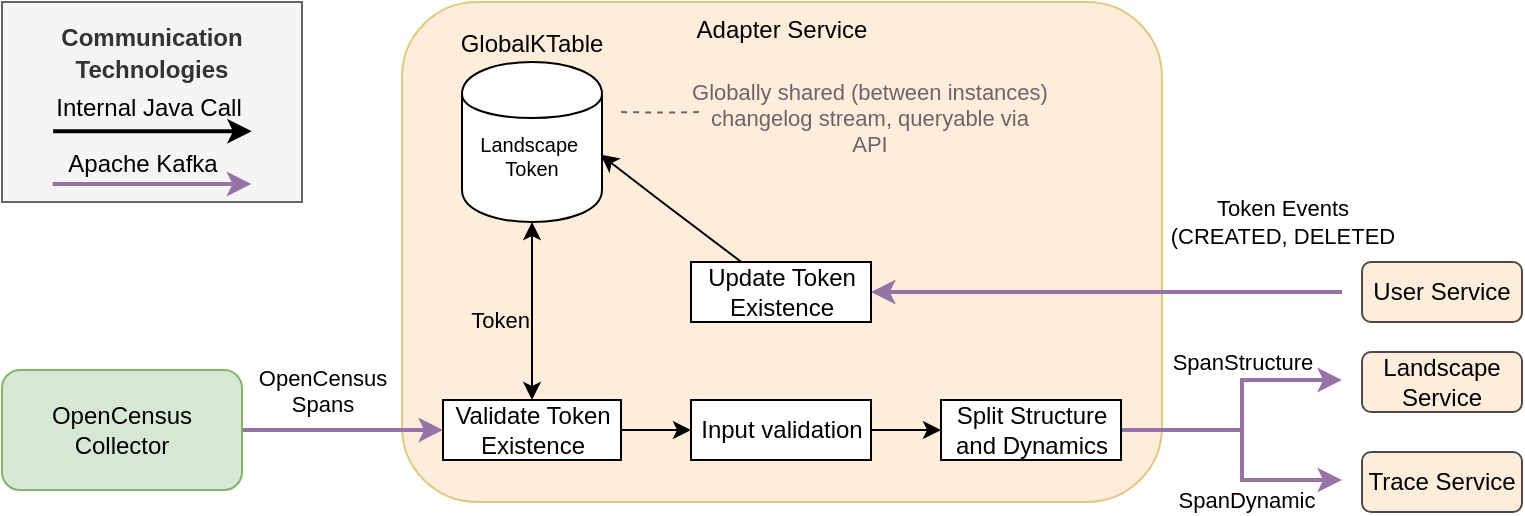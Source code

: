 <mxfile version="17.4.2" type="device"><diagram id="iTUws70f3Cfsyq5cf-gR" name="adapter-service"><mxGraphModel dx="598" dy="836" grid="1" gridSize="10" guides="1" tooltips="1" connect="1" arrows="1" fold="1" page="1" pageScale="1" pageWidth="827" pageHeight="1169" math="0" shadow="0"><root><mxCell id="KHgIsC78do_uO0n3jlSJ-0"/><mxCell id="KHgIsC78do_uO0n3jlSJ-1" parent="KHgIsC78do_uO0n3jlSJ-0"/><mxCell id="8me8fZQcpxBqdFi8FnWx-0" value="Adapter Service" style="rounded=1;whiteSpace=wrap;html=1;fillColor=#FFE6CC;strokeColor=#d6b656;verticalAlign=top;opacity=70;" parent="KHgIsC78do_uO0n3jlSJ-1" vertex="1"><mxGeometry x="1040" y="10" width="380" height="250" as="geometry"/></mxCell><mxCell id="PefKdxGtpKVe3ikFe_hI-6" style="edgeStyle=orthogonalEdgeStyle;rounded=0;orthogonalLoop=1;jettySize=auto;html=1;exitX=1;exitY=0.5;exitDx=0;exitDy=0;labelBackgroundColor=none;startArrow=none;startFill=0;strokeWidth=1;" parent="KHgIsC78do_uO0n3jlSJ-1" source="8me8fZQcpxBqdFi8FnWx-17" target="PefKdxGtpKVe3ikFe_hI-5" edge="1"><mxGeometry relative="1" as="geometry"/></mxCell><mxCell id="8me8fZQcpxBqdFi8FnWx-17" value="Validate Token&lt;br&gt;Existence" style="rounded=0;whiteSpace=wrap;html=1;align=center;verticalAlign=middle;" parent="KHgIsC78do_uO0n3jlSJ-1" vertex="1"><mxGeometry x="1060.5" y="209" width="89" height="30" as="geometry"/></mxCell><mxCell id="8me8fZQcpxBqdFi8FnWx-24" value="OpenCensus &lt;br&gt;Spans" style="edgeStyle=orthogonalEdgeStyle;rounded=0;orthogonalLoop=1;jettySize=auto;html=1;strokeWidth=2;labelPosition=center;verticalLabelPosition=top;align=center;verticalAlign=bottom;labelBackgroundColor=none;strokeColor=#9673A6;" parent="KHgIsC78do_uO0n3jlSJ-1" source="8me8fZQcpxBqdFi8FnWx-23" target="8me8fZQcpxBqdFi8FnWx-17" edge="1"><mxGeometry x="-0.204" y="4" relative="1" as="geometry"><mxPoint as="offset"/></mxGeometry></mxCell><mxCell id="8me8fZQcpxBqdFi8FnWx-23" value="OpenCensus&lt;br&gt;Collector" style="rounded=1;whiteSpace=wrap;html=1;fillColor=#d5e8d4;strokeColor=#82b366;" parent="KHgIsC78do_uO0n3jlSJ-1" vertex="1"><mxGeometry x="840" y="194" width="120" height="60" as="geometry"/></mxCell><mxCell id="PefKdxGtpKVe3ikFe_hI-0" value="" style="group" parent="KHgIsC78do_uO0n3jlSJ-1" vertex="1" connectable="0"><mxGeometry x="1070" y="40" width="70" height="80" as="geometry"/></mxCell><mxCell id="PefKdxGtpKVe3ikFe_hI-1" value="GlobalKTable" style="shape=cylinder;whiteSpace=wrap;html=1;boundedLbl=1;backgroundOutline=1;verticalAlign=bottom;labelPosition=center;verticalLabelPosition=top;align=center;" parent="PefKdxGtpKVe3ikFe_hI-0" vertex="1"><mxGeometry width="70" height="80" as="geometry"/></mxCell><mxCell id="PefKdxGtpKVe3ikFe_hI-2" value="Landscape&amp;nbsp;&lt;br&gt;Token" style="text;html=1;strokeColor=none;fillColor=none;align=center;verticalAlign=middle;whiteSpace=wrap;rounded=0;fontSize=10;fontStyle=0" parent="PefKdxGtpKVe3ikFe_hI-0" vertex="1"><mxGeometry y="24" width="70" height="45" as="geometry"/></mxCell><mxCell id="PefKdxGtpKVe3ikFe_hI-4" value="Token" style="edgeStyle=orthogonalEdgeStyle;rounded=0;orthogonalLoop=1;jettySize=auto;html=1;strokeWidth=1;exitX=0.5;exitY=1;exitDx=0;exitDy=0;startArrow=classic;startFill=1;labelBackgroundColor=none;labelPosition=left;verticalLabelPosition=middle;align=right;verticalAlign=middle;" parent="KHgIsC78do_uO0n3jlSJ-1" source="PefKdxGtpKVe3ikFe_hI-1" target="8me8fZQcpxBqdFi8FnWx-17" edge="1"><mxGeometry x="0.091" relative="1" as="geometry"><mxPoint as="offset"/></mxGeometry></mxCell><mxCell id="PefKdxGtpKVe3ikFe_hI-8" style="edgeStyle=orthogonalEdgeStyle;rounded=0;orthogonalLoop=1;jettySize=auto;html=1;exitX=1;exitY=0.5;exitDx=0;exitDy=0;labelBackgroundColor=none;startArrow=none;startFill=0;strokeWidth=1;" parent="KHgIsC78do_uO0n3jlSJ-1" source="PefKdxGtpKVe3ikFe_hI-5" target="PefKdxGtpKVe3ikFe_hI-7" edge="1"><mxGeometry relative="1" as="geometry"/></mxCell><mxCell id="PefKdxGtpKVe3ikFe_hI-5" value="Input validation" style="rounded=0;whiteSpace=wrap;html=1;" parent="KHgIsC78do_uO0n3jlSJ-1" vertex="1"><mxGeometry x="1184.5" y="209" width="90" height="30" as="geometry"/></mxCell><mxCell id="0oJR8Nc0XcYzCmW3e96K-2" value="SpanStructure" style="edgeStyle=orthogonalEdgeStyle;rounded=0;orthogonalLoop=1;jettySize=auto;html=1;exitX=1;exitY=0.5;exitDx=0;exitDy=0;entryX=0;entryY=0.5;entryDx=0;entryDy=0;labelBackgroundColor=none;startArrow=none;startFill=0;strokeWidth=2;labelPosition=center;verticalLabelPosition=top;align=center;verticalAlign=bottom;strokeColor=#9673A6;" parent="KHgIsC78do_uO0n3jlSJ-1" source="PefKdxGtpKVe3ikFe_hI-7" edge="1"><mxGeometry x="0.262" relative="1" as="geometry"><Array as="points"><mxPoint x="1460" y="224"/><mxPoint x="1460" y="199"/></Array><mxPoint as="offset"/><mxPoint x="1510" y="199" as="targetPoint"/></mxGeometry></mxCell><mxCell id="0oJR8Nc0XcYzCmW3e96K-3" style="edgeStyle=orthogonalEdgeStyle;rounded=0;orthogonalLoop=1;jettySize=auto;html=1;exitX=1;exitY=0.5;exitDx=0;exitDy=0;entryX=0;entryY=0.5;entryDx=0;entryDy=0;labelBackgroundColor=none;startArrow=none;startFill=0;strokeWidth=2;labelPosition=center;verticalLabelPosition=bottom;align=center;verticalAlign=top;strokeColor=#9673A6;" parent="KHgIsC78do_uO0n3jlSJ-1" source="PefKdxGtpKVe3ikFe_hI-7" edge="1"><mxGeometry relative="1" as="geometry"><Array as="points"><mxPoint x="1460" y="224"/><mxPoint x="1460" y="249"/></Array><mxPoint x="1510" y="249" as="targetPoint"/></mxGeometry></mxCell><mxCell id="0oJR8Nc0XcYzCmW3e96K-4" value="SpanDynamic" style="edgeLabel;html=1;align=center;verticalAlign=middle;resizable=0;points=[];" parent="0oJR8Nc0XcYzCmW3e96K-3" vertex="1" connectable="0"><mxGeometry x="0.292" relative="1" as="geometry"><mxPoint y="10" as="offset"/></mxGeometry></mxCell><mxCell id="PefKdxGtpKVe3ikFe_hI-7" value="Split Structure and Dynamics" style="rounded=0;whiteSpace=wrap;html=1;" parent="KHgIsC78do_uO0n3jlSJ-1" vertex="1"><mxGeometry x="1309.5" y="209" width="90" height="30" as="geometry"/></mxCell><mxCell id="VzgThIAwCnjj2qV5FfEY-0" value="Token Events &lt;br&gt;(CREATED, DELETED" style="edgeStyle=orthogonalEdgeStyle;rounded=0;orthogonalLoop=1;jettySize=auto;html=1;labelBackgroundColor=none;startArrow=none;startFill=0;strokeWidth=2;labelPosition=right;verticalLabelPosition=middle;align=center;verticalAlign=middle;entryX=1;entryY=0.5;entryDx=0;entryDy=0;strokeColor=#9673A6;" parent="KHgIsC78do_uO0n3jlSJ-1" target="bO4xX8gyoQ3XS3rEU7bK-0" edge="1"><mxGeometry x="-0.745" y="-35" relative="1" as="geometry"><mxPoint x="1510" y="155" as="sourcePoint"/><Array as="points"><mxPoint x="1380" y="155"/><mxPoint x="1380" y="155"/></Array><mxPoint as="offset"/></mxGeometry></mxCell><mxCell id="bO4xX8gyoQ3XS3rEU7bK-6" style="rounded=0;orthogonalLoop=1;jettySize=auto;html=1;entryX=0.99;entryY=0.579;entryDx=0;entryDy=0;strokeWidth=1;entryPerimeter=0;" parent="KHgIsC78do_uO0n3jlSJ-1" source="bO4xX8gyoQ3XS3rEU7bK-0" target="PefKdxGtpKVe3ikFe_hI-1" edge="1"><mxGeometry relative="1" as="geometry"><Array as="points"><mxPoint x="1170" y="110"/></Array></mxGeometry></mxCell><mxCell id="bO4xX8gyoQ3XS3rEU7bK-0" value="Update Token&lt;br&gt;Existence" style="rounded=0;whiteSpace=wrap;html=1;" parent="KHgIsC78do_uO0n3jlSJ-1" vertex="1"><mxGeometry x="1184.5" y="140" width="90" height="30" as="geometry"/></mxCell><mxCell id="rNks3wDwevt8ba_k4eLO-1" value="&lt;font style=&quot;font-size: 12px&quot;&gt;&lt;b&gt;Communication &lt;br&gt;Technologies&lt;br&gt;&lt;br&gt;&lt;br&gt;&lt;/b&gt;&lt;br&gt;&lt;/font&gt;" style="rounded=0;whiteSpace=wrap;html=1;fontSize=14;fillColor=#f5f5f5;strokeColor=#666666;fontColor=#333333;" vertex="1" parent="KHgIsC78do_uO0n3jlSJ-1"><mxGeometry x="840" y="10" width="150" height="100" as="geometry"/></mxCell><mxCell id="rNks3wDwevt8ba_k4eLO-4" style="edgeStyle=orthogonalEdgeStyle;rounded=0;orthogonalLoop=1;jettySize=auto;html=1;exitX=1;exitY=0.5;exitDx=0;exitDy=0;fillColor=#d5e8d4;strokeColor=#000000;strokeWidth=2;gradientColor=#97d077;fontSize=14;" edge="1" parent="KHgIsC78do_uO0n3jlSJ-1"><mxGeometry relative="1" as="geometry"><mxPoint x="865.586" y="74.636" as="sourcePoint"/><mxPoint x="964.897" y="74.636" as="targetPoint"/></mxGeometry></mxCell><mxCell id="rNks3wDwevt8ba_k4eLO-6" value="Apache Kafka" style="text;html=1;align=center;verticalAlign=middle;resizable=0;points=[];autosize=1;strokeColor=none;fillColor=none;" vertex="1" parent="KHgIsC78do_uO0n3jlSJ-1"><mxGeometry x="865" y="81" width="90" height="20" as="geometry"/></mxCell><mxCell id="rNks3wDwevt8ba_k4eLO-7" value="Internal Java Call" style="text;html=1;align=center;verticalAlign=middle;resizable=0;points=[];autosize=1;strokeColor=none;fillColor=none;" vertex="1" parent="KHgIsC78do_uO0n3jlSJ-1"><mxGeometry x="858" y="53" width="110" height="20" as="geometry"/></mxCell><mxCell id="rNks3wDwevt8ba_k4eLO-16" value="User Service" style="rounded=1;whiteSpace=wrap;html=1;fillColor=#FFE6CC;opacity=70;" vertex="1" parent="KHgIsC78do_uO0n3jlSJ-1"><mxGeometry x="1520" y="140" width="80" height="30" as="geometry"/></mxCell><mxCell id="rNks3wDwevt8ba_k4eLO-17" value="Trace Service" style="rounded=1;whiteSpace=wrap;html=1;fillColor=#FFE6CC;opacity=70;" vertex="1" parent="KHgIsC78do_uO0n3jlSJ-1"><mxGeometry x="1520" y="235" width="80" height="30" as="geometry"/></mxCell><mxCell id="rNks3wDwevt8ba_k4eLO-18" value="Landscape Service" style="rounded=1;whiteSpace=wrap;html=1;fillColor=#FFE6CC;opacity=70;" vertex="1" parent="KHgIsC78do_uO0n3jlSJ-1"><mxGeometry x="1520" y="185" width="80" height="30" as="geometry"/></mxCell><mxCell id="rNks3wDwevt8ba_k4eLO-19" style="edgeStyle=orthogonalEdgeStyle;rounded=0;orthogonalLoop=1;jettySize=auto;html=1;exitX=1;exitY=0.5;exitDx=0;exitDy=0;fillColor=#d5e8d4;strokeColor=#9673A6;strokeWidth=2;gradientColor=#97d077;fontSize=14;" edge="1" parent="KHgIsC78do_uO0n3jlSJ-1"><mxGeometry relative="1" as="geometry"><mxPoint x="865.346" y="100.996" as="sourcePoint"/><mxPoint x="964.657" y="100.996" as="targetPoint"/></mxGeometry></mxCell><mxCell id="rNks3wDwevt8ba_k4eLO-20" style="edgeStyle=orthogonalEdgeStyle;orthogonalLoop=1;jettySize=auto;html=1;startArrow=none;startFill=0;strokeWidth=1;fontSize=14;endArrow=none;endFill=0;jumpStyle=none;curved=1;fillColor=#bac8d3;strokeColor=#6E636A;dashed=1;" edge="1" parent="KHgIsC78do_uO0n3jlSJ-1"><mxGeometry relative="1" as="geometry"><mxPoint x="1190" y="65" as="targetPoint"/><mxPoint x="1149.5" y="65" as="sourcePoint"/></mxGeometry></mxCell><mxCell id="rNks3wDwevt8ba_k4eLO-22" value="&lt;font color=&quot;#6e636a&quot; style=&quot;font-size: 11px&quot;&gt;Globally shared (between instances) changelog stream, queryable via API&lt;/font&gt;" style="text;html=1;strokeColor=none;fillColor=none;align=center;verticalAlign=middle;whiteSpace=wrap;rounded=0;fontSize=11;" vertex="1" parent="KHgIsC78do_uO0n3jlSJ-1"><mxGeometry x="1184" y="58" width="180" height="20" as="geometry"/></mxCell></root></mxGraphModel></diagram></mxfile>